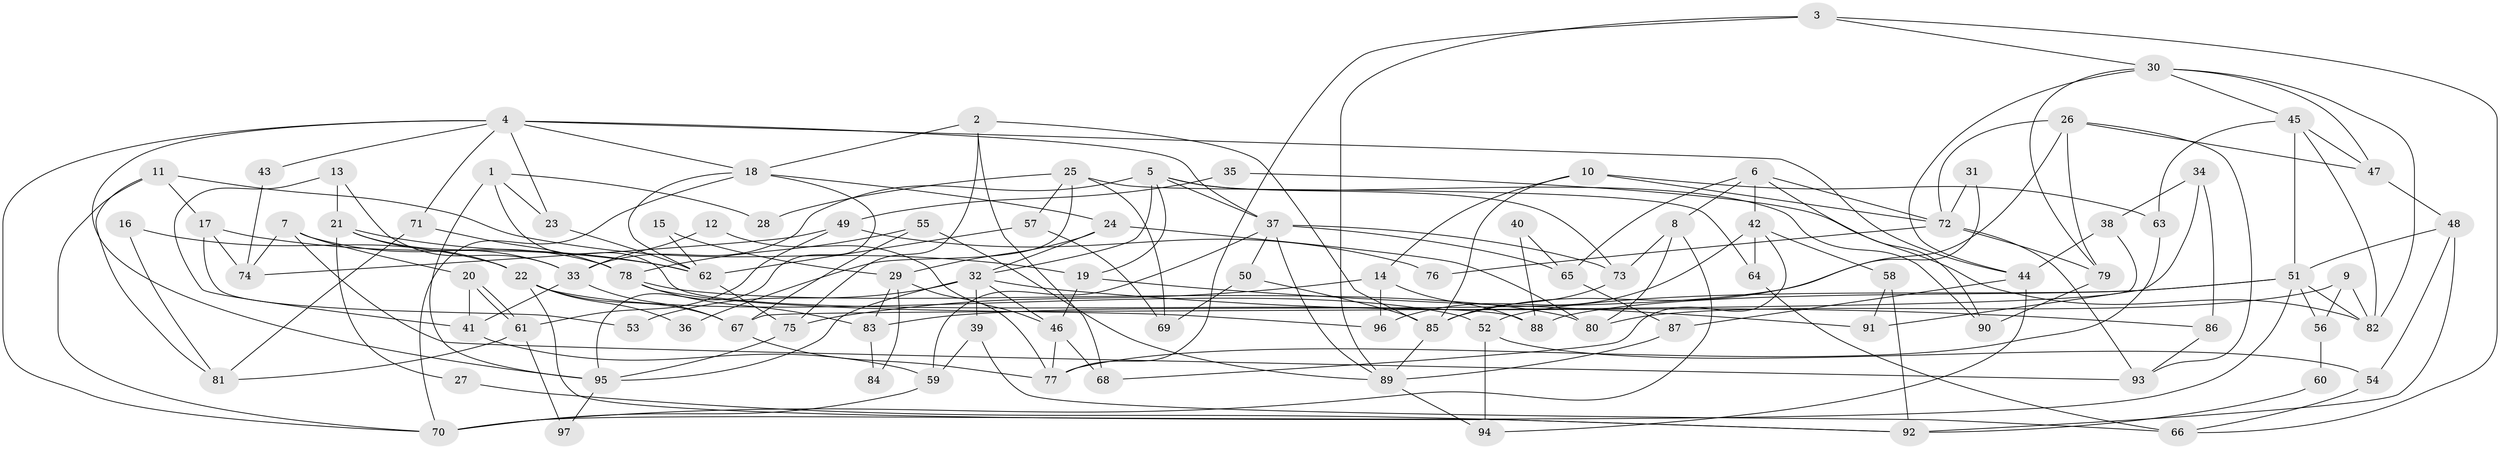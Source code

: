 // coarse degree distribution, {4: 0.23809523809523808, 8: 0.07936507936507936, 10: 0.015873015873015872, 7: 0.07936507936507936, 6: 0.19047619047619047, 5: 0.14285714285714285, 2: 0.06349206349206349, 9: 0.015873015873015872, 3: 0.15873015873015872, 1: 0.015873015873015872}
// Generated by graph-tools (version 1.1) at 2025/24/03/03/25 07:24:01]
// undirected, 97 vertices, 194 edges
graph export_dot {
graph [start="1"]
  node [color=gray90,style=filled];
  1;
  2;
  3;
  4;
  5;
  6;
  7;
  8;
  9;
  10;
  11;
  12;
  13;
  14;
  15;
  16;
  17;
  18;
  19;
  20;
  21;
  22;
  23;
  24;
  25;
  26;
  27;
  28;
  29;
  30;
  31;
  32;
  33;
  34;
  35;
  36;
  37;
  38;
  39;
  40;
  41;
  42;
  43;
  44;
  45;
  46;
  47;
  48;
  49;
  50;
  51;
  52;
  53;
  54;
  55;
  56;
  57;
  58;
  59;
  60;
  61;
  62;
  63;
  64;
  65;
  66;
  67;
  68;
  69;
  70;
  71;
  72;
  73;
  74;
  75;
  76;
  77;
  78;
  79;
  80;
  81;
  82;
  83;
  84;
  85;
  86;
  87;
  88;
  89;
  90;
  91;
  92;
  93;
  94;
  95;
  96;
  97;
  1 -- 23;
  1 -- 95;
  1 -- 28;
  1 -- 88;
  2 -- 85;
  2 -- 18;
  2 -- 68;
  2 -- 75;
  3 -- 30;
  3 -- 89;
  3 -- 66;
  3 -- 77;
  4 -- 37;
  4 -- 18;
  4 -- 23;
  4 -- 43;
  4 -- 44;
  4 -- 70;
  4 -- 71;
  4 -- 95;
  5 -- 32;
  5 -- 33;
  5 -- 19;
  5 -- 37;
  5 -- 73;
  5 -- 90;
  6 -- 90;
  6 -- 65;
  6 -- 8;
  6 -- 42;
  6 -- 72;
  7 -- 20;
  7 -- 93;
  7 -- 74;
  7 -- 78;
  8 -- 73;
  8 -- 70;
  8 -- 80;
  9 -- 80;
  9 -- 82;
  9 -- 56;
  10 -- 14;
  10 -- 72;
  10 -- 63;
  10 -- 85;
  11 -- 70;
  11 -- 19;
  11 -- 17;
  11 -- 81;
  12 -- 46;
  12 -- 33;
  13 -- 21;
  13 -- 41;
  13 -- 33;
  14 -- 88;
  14 -- 75;
  14 -- 96;
  15 -- 62;
  15 -- 29;
  16 -- 22;
  16 -- 81;
  17 -- 62;
  17 -- 53;
  17 -- 74;
  18 -- 95;
  18 -- 70;
  18 -- 24;
  18 -- 62;
  19 -- 46;
  19 -- 91;
  20 -- 61;
  20 -- 61;
  20 -- 41;
  21 -- 62;
  21 -- 22;
  21 -- 27;
  21 -- 33;
  22 -- 52;
  22 -- 67;
  22 -- 36;
  22 -- 92;
  23 -- 62;
  24 -- 80;
  24 -- 29;
  24 -- 32;
  25 -- 69;
  25 -- 64;
  25 -- 28;
  25 -- 36;
  25 -- 57;
  26 -- 72;
  26 -- 83;
  26 -- 47;
  26 -- 79;
  26 -- 93;
  27 -- 92;
  29 -- 77;
  29 -- 83;
  29 -- 84;
  30 -- 45;
  30 -- 44;
  30 -- 47;
  30 -- 79;
  30 -- 82;
  31 -- 85;
  31 -- 72;
  32 -- 46;
  32 -- 39;
  32 -- 53;
  32 -- 86;
  32 -- 95;
  33 -- 41;
  33 -- 67;
  34 -- 86;
  34 -- 38;
  34 -- 91;
  35 -- 49;
  35 -- 82;
  37 -- 89;
  37 -- 50;
  37 -- 59;
  37 -- 65;
  37 -- 73;
  38 -- 44;
  38 -- 67;
  39 -- 59;
  39 -- 66;
  40 -- 88;
  40 -- 65;
  41 -- 59;
  42 -- 58;
  42 -- 64;
  42 -- 68;
  42 -- 96;
  43 -- 74;
  44 -- 94;
  44 -- 87;
  45 -- 47;
  45 -- 51;
  45 -- 63;
  45 -- 82;
  46 -- 68;
  46 -- 77;
  47 -- 48;
  48 -- 51;
  48 -- 54;
  48 -- 92;
  49 -- 74;
  49 -- 61;
  49 -- 76;
  50 -- 85;
  50 -- 69;
  51 -- 82;
  51 -- 70;
  51 -- 52;
  51 -- 56;
  51 -- 88;
  52 -- 54;
  52 -- 94;
  54 -- 66;
  55 -- 78;
  55 -- 67;
  55 -- 89;
  56 -- 60;
  57 -- 62;
  57 -- 69;
  58 -- 92;
  58 -- 91;
  59 -- 70;
  60 -- 92;
  61 -- 81;
  61 -- 97;
  62 -- 75;
  63 -- 77;
  64 -- 66;
  65 -- 87;
  67 -- 77;
  71 -- 78;
  71 -- 81;
  72 -- 79;
  72 -- 76;
  72 -- 93;
  73 -- 85;
  75 -- 95;
  78 -- 96;
  78 -- 80;
  78 -- 83;
  79 -- 90;
  83 -- 84;
  85 -- 89;
  86 -- 93;
  87 -- 89;
  89 -- 94;
  95 -- 97;
}
